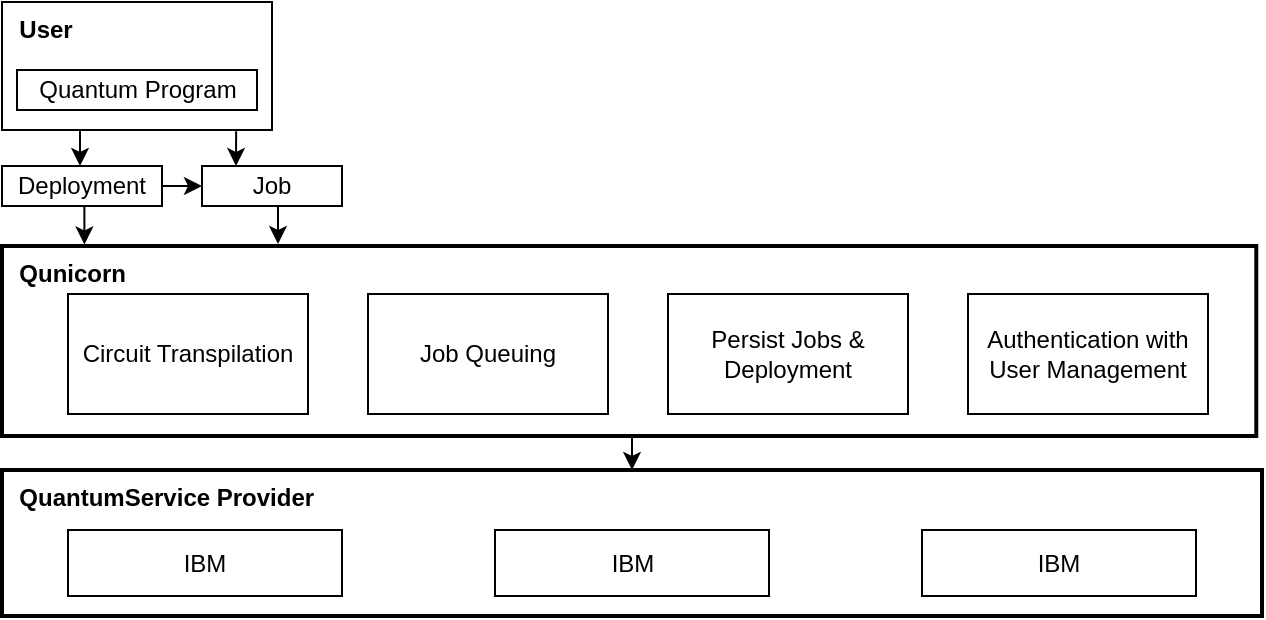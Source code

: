 <mxfile version="22.0.8" type="device">
  <diagram id="woZmq--j6TU2j0kvm82t" name="Seite-1">
    <mxGraphModel dx="945" dy="82" grid="1" gridSize="10" guides="1" tooltips="1" connect="1" arrows="1" fold="1" page="0" pageScale="1" pageWidth="827" pageHeight="1169" background="none" math="0" shadow="0">
      <root>
        <mxCell id="0" />
        <mxCell id="1" parent="0" />
        <mxCell id="t27paKJEgx_SuJI81twm-21" style="edgeStyle=orthogonalEdgeStyle;rounded=0;orthogonalLoop=1;jettySize=auto;html=1;exitX=0.5;exitY=1;exitDx=0;exitDy=0;entryX=0.5;entryY=0;entryDx=0;entryDy=0;" parent="1" source="V3UwspmhFO0YC6Pmkuhm-42" target="V3UwspmhFO0YC6Pmkuhm-54" edge="1">
          <mxGeometry relative="1" as="geometry" />
        </mxCell>
        <mxCell id="V3UwspmhFO0YC6Pmkuhm-42" value="&amp;nbsp; &lt;b&gt;Qunicorn&lt;/b&gt;" style="rounded=0;whiteSpace=wrap;html=1;fillColor=default;verticalAlign=top;align=left;strokeWidth=2;" parent="1" vertex="1">
          <mxGeometry x="-610" y="230" width="627.14" height="95" as="geometry" />
        </mxCell>
        <mxCell id="V3UwspmhFO0YC6Pmkuhm-54" value="&lt;font size=&quot;1&quot;&gt;&lt;b&gt;&lt;font style=&quot;font-size: 12px;&quot;&gt;&amp;nbsp; QuantumService Provider&lt;br&gt;&lt;/font&gt;&lt;/b&gt;&lt;/font&gt;" style="rounded=0;whiteSpace=wrap;html=1;fillColor=none;verticalAlign=top;align=left;strokeWidth=2;" parent="1" vertex="1">
          <mxGeometry x="-610" y="342" width="630" height="73" as="geometry" />
        </mxCell>
        <mxCell id="t27paKJEgx_SuJI81twm-5" value="Circuit Transpilation" style="rounded=0;whiteSpace=wrap;html=1;" parent="1" vertex="1">
          <mxGeometry x="-577" y="254" width="120" height="60" as="geometry" />
        </mxCell>
        <mxCell id="t27paKJEgx_SuJI81twm-6" value="Job Queuing" style="rounded=0;whiteSpace=wrap;html=1;" parent="1" vertex="1">
          <mxGeometry x="-427" y="254" width="120" height="60" as="geometry" />
        </mxCell>
        <mxCell id="t27paKJEgx_SuJI81twm-18" style="edgeStyle=orthogonalEdgeStyle;rounded=0;orthogonalLoop=1;jettySize=auto;html=1;exitX=1;exitY=0.5;exitDx=0;exitDy=0;entryX=0;entryY=0.5;entryDx=0;entryDy=0;" parent="1" source="t27paKJEgx_SuJI81twm-8" target="t27paKJEgx_SuJI81twm-11" edge="1">
          <mxGeometry relative="1" as="geometry" />
        </mxCell>
        <mxCell id="t27paKJEgx_SuJI81twm-8" value="Deployment" style="rounded=0;whiteSpace=wrap;html=1;" parent="1" vertex="1">
          <mxGeometry x="-610" y="190" width="80" height="20" as="geometry" />
        </mxCell>
        <mxCell id="t27paKJEgx_SuJI81twm-9" value="Persist Jobs &amp;amp; Deployment" style="rounded=0;whiteSpace=wrap;html=1;" parent="1" vertex="1">
          <mxGeometry x="-277" y="254" width="120" height="60" as="geometry" />
        </mxCell>
        <mxCell id="t27paKJEgx_SuJI81twm-10" value="Authentication with User Management" style="rounded=0;whiteSpace=wrap;html=1;" parent="1" vertex="1">
          <mxGeometry x="-127" y="254" width="120" height="60" as="geometry" />
        </mxCell>
        <mxCell id="t27paKJEgx_SuJI81twm-11" value="Job" style="rounded=0;whiteSpace=wrap;html=1;" parent="1" vertex="1">
          <mxGeometry x="-510" y="190" width="70" height="20" as="geometry" />
        </mxCell>
        <mxCell id="t27paKJEgx_SuJI81twm-12" value="IBM" style="rounded=0;whiteSpace=wrap;html=1;" parent="1" vertex="1">
          <mxGeometry x="-577" y="372" width="137" height="33" as="geometry" />
        </mxCell>
        <mxCell id="t27paKJEgx_SuJI81twm-29" style="edgeStyle=orthogonalEdgeStyle;rounded=0;orthogonalLoop=1;jettySize=auto;html=1;exitX=0.099;exitY=0.985;exitDx=0;exitDy=0;exitPerimeter=0;" parent="1" edge="1">
          <mxGeometry relative="1" as="geometry">
            <mxPoint x="-569.635" y="171.04" as="sourcePoint" />
            <mxPoint x="-571" y="190" as="targetPoint" />
            <Array as="points">
              <mxPoint x="-571" y="171" />
            </Array>
          </mxGeometry>
        </mxCell>
        <mxCell id="t27paKJEgx_SuJI81twm-14" value="&lt;b&gt;&amp;nbsp; User&lt;/b&gt;" style="rounded=0;whiteSpace=wrap;html=1;align=left;verticalAlign=top;" parent="1" vertex="1">
          <mxGeometry x="-610" y="108" width="135" height="64" as="geometry" />
        </mxCell>
        <mxCell id="t27paKJEgx_SuJI81twm-7" value="Quantum Program" style="rounded=0;whiteSpace=wrap;html=1;" parent="1" vertex="1">
          <mxGeometry x="-602.5" y="142" width="120" height="20" as="geometry" />
        </mxCell>
        <mxCell id="t27paKJEgx_SuJI81twm-26" style="edgeStyle=orthogonalEdgeStyle;rounded=0;orthogonalLoop=1;jettySize=auto;html=1;exitX=0.5;exitY=1;exitDx=0;exitDy=0;entryX=0.396;entryY=-0.008;entryDx=0;entryDy=0;entryPerimeter=0;" parent="1" source="t27paKJEgx_SuJI81twm-8" edge="1">
          <mxGeometry relative="1" as="geometry">
            <mxPoint x="-568.793" y="229.24" as="targetPoint" />
          </mxGeometry>
        </mxCell>
        <mxCell id="t27paKJEgx_SuJI81twm-30" style="edgeStyle=orthogonalEdgeStyle;rounded=0;orthogonalLoop=1;jettySize=auto;html=1;exitX=0.885;exitY=1.007;exitDx=0;exitDy=0;exitPerimeter=0;" parent="1" edge="1">
          <mxGeometry relative="1" as="geometry">
            <mxPoint x="-492.935" y="172.608" as="sourcePoint" />
            <mxPoint x="-493" y="190" as="targetPoint" />
          </mxGeometry>
        </mxCell>
        <mxCell id="NI8GxOVh--Mk-tzUHl7c-1" value="IBM" style="rounded=0;whiteSpace=wrap;html=1;" vertex="1" parent="1">
          <mxGeometry x="-363.5" y="372" width="137" height="33" as="geometry" />
        </mxCell>
        <mxCell id="NI8GxOVh--Mk-tzUHl7c-2" value="IBM" style="rounded=0;whiteSpace=wrap;html=1;" vertex="1" parent="1">
          <mxGeometry x="-150" y="372" width="137" height="33" as="geometry" />
        </mxCell>
        <mxCell id="NI8GxOVh--Mk-tzUHl7c-4" style="edgeStyle=orthogonalEdgeStyle;rounded=0;orthogonalLoop=1;jettySize=auto;html=1;entryX=0.396;entryY=-0.008;entryDx=0;entryDy=0;entryPerimeter=0;" edge="1" parent="1">
          <mxGeometry relative="1" as="geometry">
            <mxPoint x="-472" y="210" as="sourcePoint" />
            <mxPoint x="-471.993" y="229" as="targetPoint" />
          </mxGeometry>
        </mxCell>
      </root>
    </mxGraphModel>
  </diagram>
</mxfile>
